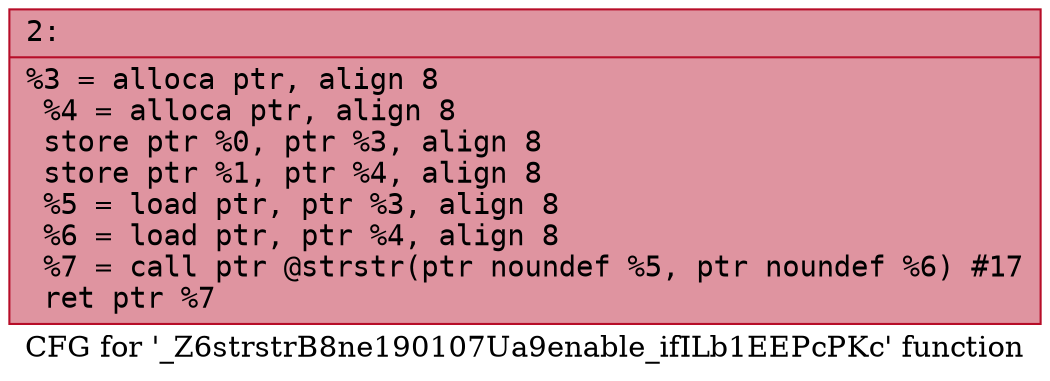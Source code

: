 digraph "CFG for '_Z6strstrB8ne190107Ua9enable_ifILb1EEPcPKc' function" {
	label="CFG for '_Z6strstrB8ne190107Ua9enable_ifILb1EEPcPKc' function";

	Node0x600000632b70 [shape=record,color="#b70d28ff", style=filled, fillcolor="#b70d2870" fontname="Courier",label="{2:\l|  %3 = alloca ptr, align 8\l  %4 = alloca ptr, align 8\l  store ptr %0, ptr %3, align 8\l  store ptr %1, ptr %4, align 8\l  %5 = load ptr, ptr %3, align 8\l  %6 = load ptr, ptr %4, align 8\l  %7 = call ptr @strstr(ptr noundef %5, ptr noundef %6) #17\l  ret ptr %7\l}"];
}
